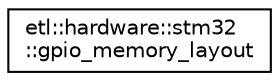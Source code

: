 digraph "Graphical Class Hierarchy"
{
  edge [fontname="Helvetica",fontsize="10",labelfontname="Helvetica",labelfontsize="10"];
  node [fontname="Helvetica",fontsize="10",shape=record];
  rankdir="LR";
  Node0 [label="etl::hardware::stm32\l::gpio_memory_layout",height=0.2,width=0.4,color="black", fillcolor="white", style="filled",URL="$structetl_1_1hardware_1_1stm32_1_1gpio__memory__layout.html"];
}
